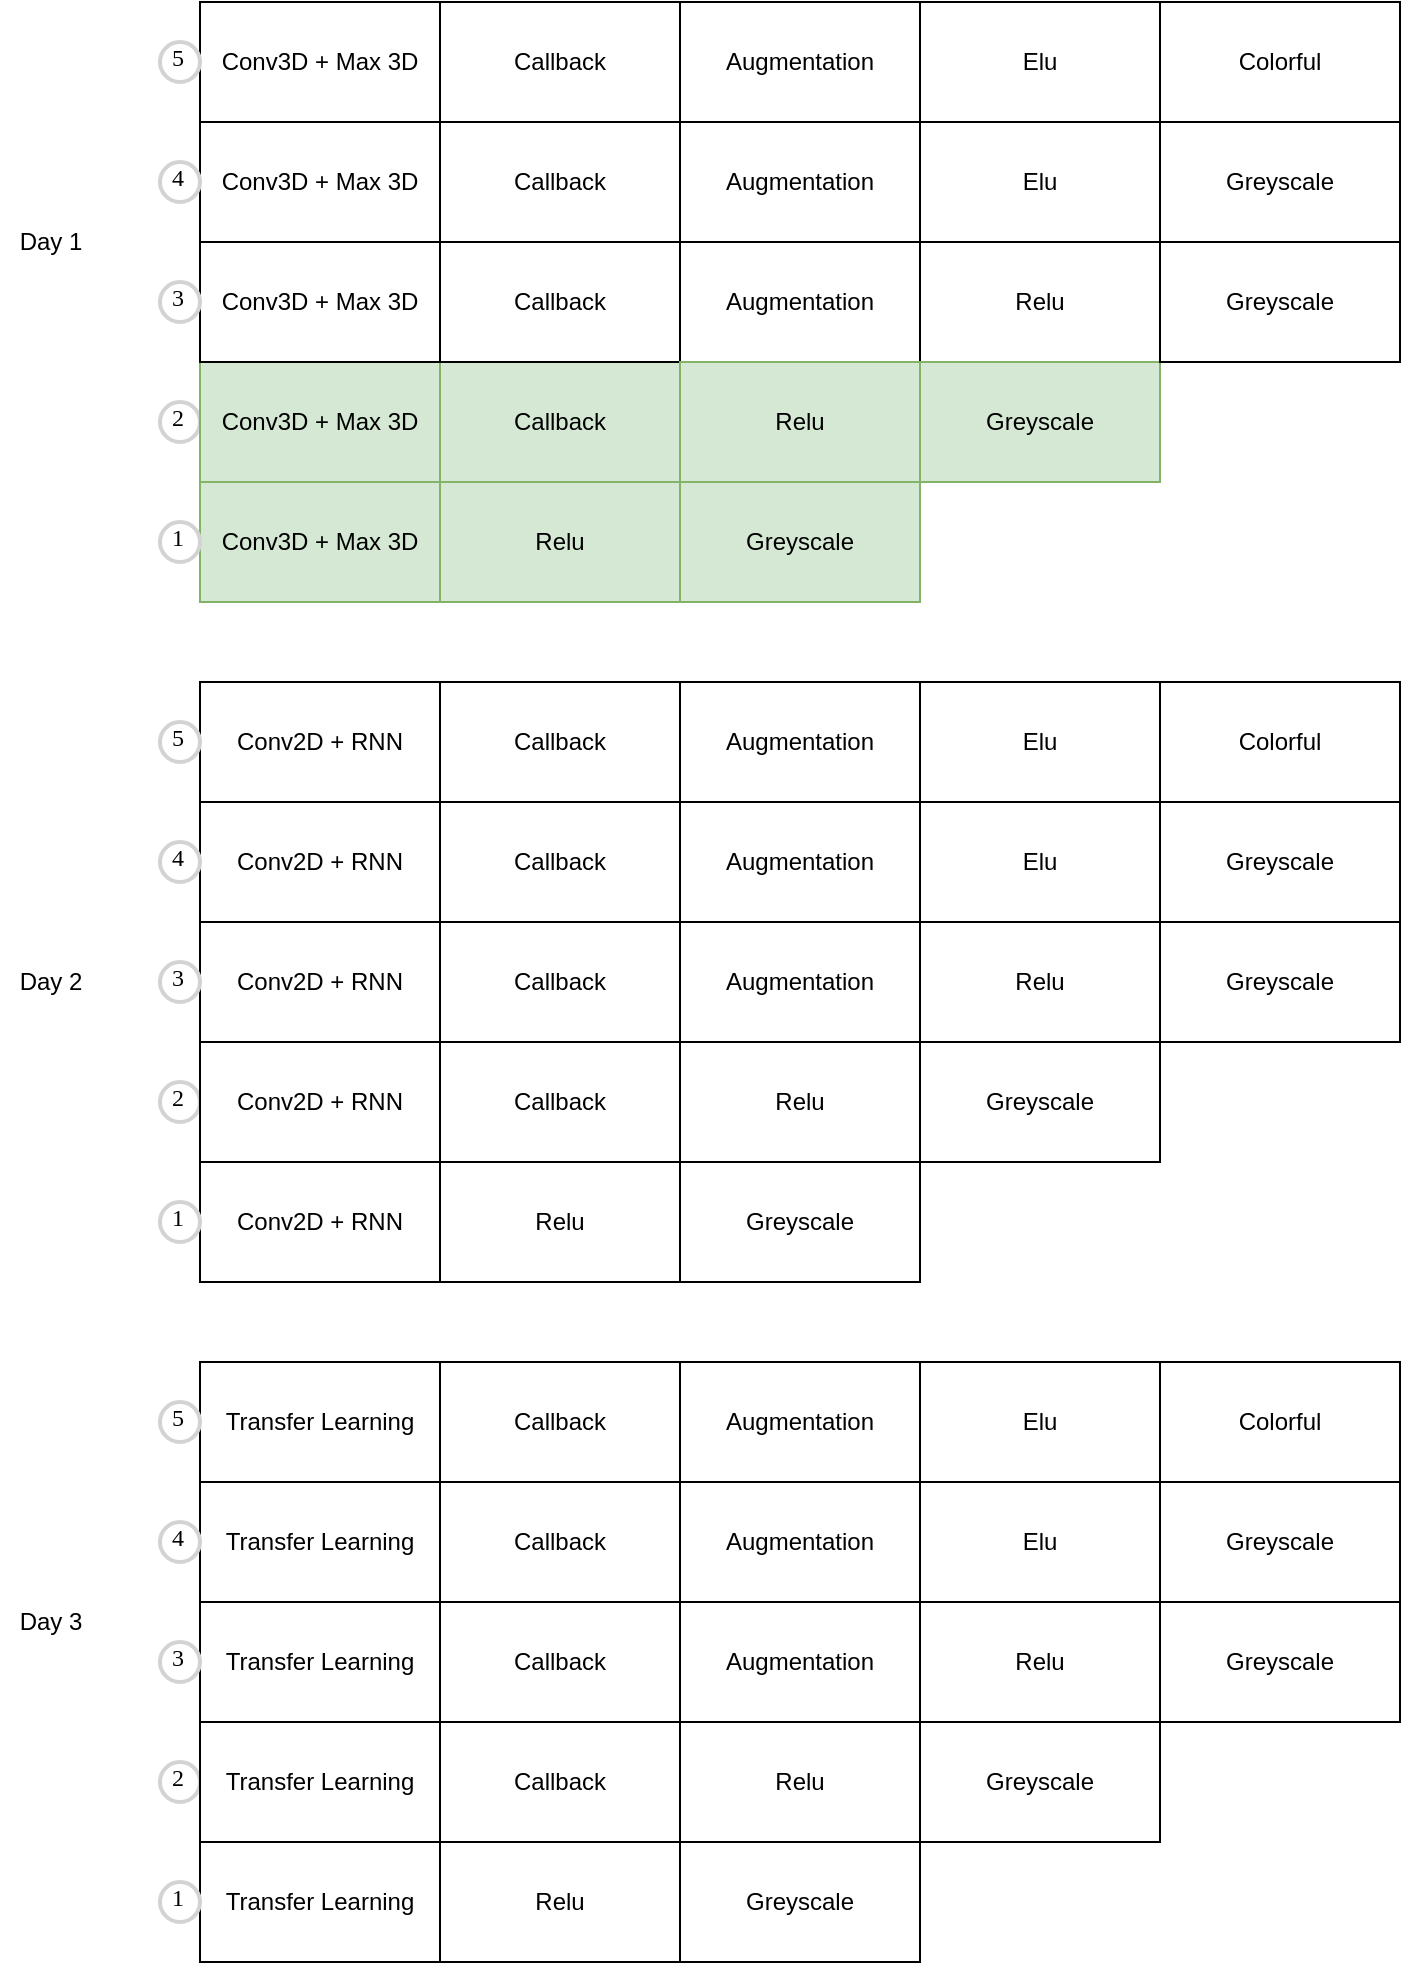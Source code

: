 <mxfile version="17.1.3" type="device"><diagram id="VVANImP7QKUxcp7OFHgu" name="Schedule"><mxGraphModel dx="946" dy="589" grid="1" gridSize="10" guides="1" tooltips="1" connect="1" arrows="1" fold="1" page="1" pageScale="1" pageWidth="850" pageHeight="1100" math="0" shadow="0"><root><mxCell id="0"/><mxCell id="1" parent="0"/><mxCell id="jnTAzcN_6Cwxo5qM4KM7-1" value="Conv3D + Max 3D" style="rounded=0;whiteSpace=wrap;html=1;fillColor=#d5e8d4;strokeColor=#82b366;" parent="1" vertex="1"><mxGeometry x="175" y="280" width="120" height="60" as="geometry"/></mxCell><mxCell id="jnTAzcN_6Cwxo5qM4KM7-2" value="Callback" style="rounded=0;whiteSpace=wrap;html=1;fillColor=#d5e8d4;strokeColor=#82b366;" parent="1" vertex="1"><mxGeometry x="295" y="220" width="120" height="60" as="geometry"/></mxCell><mxCell id="jnTAzcN_6Cwxo5qM4KM7-3" value="Augmentation" style="rounded=0;whiteSpace=wrap;html=1;" parent="1" vertex="1"><mxGeometry x="415" y="160" width="120" height="60" as="geometry"/></mxCell><mxCell id="jnTAzcN_6Cwxo5qM4KM7-4" value="Callback" style="rounded=0;whiteSpace=wrap;html=1;" parent="1" vertex="1"><mxGeometry x="295" y="160" width="120" height="60" as="geometry"/></mxCell><mxCell id="jnTAzcN_6Cwxo5qM4KM7-5" value="1" style="ellipse;whiteSpace=wrap;html=1;aspect=fixed;strokeWidth=2;fontFamily=Tahoma;spacingBottom=4;spacingRight=2;strokeColor=#d3d3d3;" parent="1" vertex="1"><mxGeometry x="155" y="300" width="20" height="20" as="geometry"/></mxCell><mxCell id="jnTAzcN_6Cwxo5qM4KM7-6" value="2" style="ellipse;whiteSpace=wrap;html=1;aspect=fixed;strokeWidth=2;fontFamily=Tahoma;spacingBottom=4;spacingRight=2;strokeColor=#d3d3d3;" parent="1" vertex="1"><mxGeometry x="155" y="240" width="20" height="20" as="geometry"/></mxCell><mxCell id="jnTAzcN_6Cwxo5qM4KM7-8" value="Conv3D + Max 3D" style="rounded=0;whiteSpace=wrap;html=1;fillColor=#d5e8d4;strokeColor=#82b366;" parent="1" vertex="1"><mxGeometry x="175" y="220" width="120" height="60" as="geometry"/></mxCell><mxCell id="jnTAzcN_6Cwxo5qM4KM7-9" value="Conv3D + Max 3D" style="rounded=0;whiteSpace=wrap;html=1;" parent="1" vertex="1"><mxGeometry x="175" y="160" width="120" height="60" as="geometry"/></mxCell><mxCell id="jnTAzcN_6Cwxo5qM4KM7-12" value="3" style="ellipse;whiteSpace=wrap;html=1;aspect=fixed;strokeWidth=2;fontFamily=Tahoma;spacingBottom=4;spacingRight=2;strokeColor=#d3d3d3;" parent="1" vertex="1"><mxGeometry x="155" y="180" width="20" height="20" as="geometry"/></mxCell><mxCell id="jnTAzcN_6Cwxo5qM4KM7-13" value="Augmentation" style="rounded=0;whiteSpace=wrap;html=1;" parent="1" vertex="1"><mxGeometry x="415" y="100" width="120" height="60" as="geometry"/></mxCell><mxCell id="jnTAzcN_6Cwxo5qM4KM7-14" value="Callback" style="rounded=0;whiteSpace=wrap;html=1;" parent="1" vertex="1"><mxGeometry x="295" y="100" width="120" height="60" as="geometry"/></mxCell><mxCell id="jnTAzcN_6Cwxo5qM4KM7-15" value="Conv3D + Max 3D" style="rounded=0;whiteSpace=wrap;html=1;" parent="1" vertex="1"><mxGeometry x="175" y="100" width="120" height="60" as="geometry"/></mxCell><mxCell id="jnTAzcN_6Cwxo5qM4KM7-16" value="Elu" style="rounded=0;whiteSpace=wrap;html=1;" parent="1" vertex="1"><mxGeometry x="535" y="100" width="120" height="60" as="geometry"/></mxCell><mxCell id="jnTAzcN_6Cwxo5qM4KM7-17" value="Relu" style="rounded=0;whiteSpace=wrap;html=1;fillColor=#d5e8d4;strokeColor=#82b366;" parent="1" vertex="1"><mxGeometry x="295" y="280" width="120" height="60" as="geometry"/></mxCell><mxCell id="jnTAzcN_6Cwxo5qM4KM7-18" value="Relu" style="rounded=0;whiteSpace=wrap;html=1;fillColor=#d5e8d4;strokeColor=#82b366;" parent="1" vertex="1"><mxGeometry x="415" y="220" width="120" height="60" as="geometry"/></mxCell><mxCell id="jnTAzcN_6Cwxo5qM4KM7-19" value="Relu" style="rounded=0;whiteSpace=wrap;html=1;" parent="1" vertex="1"><mxGeometry x="535" y="160" width="120" height="60" as="geometry"/></mxCell><mxCell id="jnTAzcN_6Cwxo5qM4KM7-20" value="4" style="ellipse;whiteSpace=wrap;html=1;aspect=fixed;strokeWidth=2;fontFamily=Tahoma;spacingBottom=4;spacingRight=2;strokeColor=#d3d3d3;" parent="1" vertex="1"><mxGeometry x="155" y="120" width="20" height="20" as="geometry"/></mxCell><mxCell id="jnTAzcN_6Cwxo5qM4KM7-21" value="Greyscale" style="rounded=0;whiteSpace=wrap;html=1;fillColor=#d5e8d4;strokeColor=#82b366;" parent="1" vertex="1"><mxGeometry x="415" y="280" width="120" height="60" as="geometry"/></mxCell><mxCell id="jnTAzcN_6Cwxo5qM4KM7-22" value="Greyscale" style="rounded=0;whiteSpace=wrap;html=1;fillColor=#d5e8d4;strokeColor=#82b366;" parent="1" vertex="1"><mxGeometry x="535" y="220" width="120" height="60" as="geometry"/></mxCell><mxCell id="jnTAzcN_6Cwxo5qM4KM7-23" value="Greyscale" style="rounded=0;whiteSpace=wrap;html=1;" parent="1" vertex="1"><mxGeometry x="655" y="160" width="120" height="60" as="geometry"/></mxCell><mxCell id="jnTAzcN_6Cwxo5qM4KM7-24" value="Greyscale" style="rounded=0;whiteSpace=wrap;html=1;" parent="1" vertex="1"><mxGeometry x="655" y="100" width="120" height="60" as="geometry"/></mxCell><mxCell id="jnTAzcN_6Cwxo5qM4KM7-25" value="Augmentation" style="rounded=0;whiteSpace=wrap;html=1;" parent="1" vertex="1"><mxGeometry x="415" y="40" width="120" height="60" as="geometry"/></mxCell><mxCell id="jnTAzcN_6Cwxo5qM4KM7-26" value="Callback" style="rounded=0;whiteSpace=wrap;html=1;" parent="1" vertex="1"><mxGeometry x="295" y="40" width="120" height="60" as="geometry"/></mxCell><mxCell id="jnTAzcN_6Cwxo5qM4KM7-27" value="Conv3D + Max 3D" style="rounded=0;whiteSpace=wrap;html=1;" parent="1" vertex="1"><mxGeometry x="175" y="40" width="120" height="60" as="geometry"/></mxCell><mxCell id="jnTAzcN_6Cwxo5qM4KM7-28" value="Elu" style="rounded=0;whiteSpace=wrap;html=1;" parent="1" vertex="1"><mxGeometry x="535" y="40" width="120" height="60" as="geometry"/></mxCell><mxCell id="jnTAzcN_6Cwxo5qM4KM7-29" value="Colorful" style="rounded=0;whiteSpace=wrap;html=1;" parent="1" vertex="1"><mxGeometry x="655" y="40" width="120" height="60" as="geometry"/></mxCell><mxCell id="jnTAzcN_6Cwxo5qM4KM7-31" value="5" style="ellipse;whiteSpace=wrap;html=1;aspect=fixed;strokeWidth=2;fontFamily=Tahoma;spacingBottom=4;spacingRight=2;strokeColor=#d3d3d3;" parent="1" vertex="1"><mxGeometry x="155" y="60" width="20" height="20" as="geometry"/></mxCell><mxCell id="jnTAzcN_6Cwxo5qM4KM7-32" value="Conv2D + RNN" style="rounded=0;whiteSpace=wrap;html=1;" parent="1" vertex="1"><mxGeometry x="175" y="620" width="120" height="60" as="geometry"/></mxCell><mxCell id="jnTAzcN_6Cwxo5qM4KM7-33" value="Callback" style="rounded=0;whiteSpace=wrap;html=1;" parent="1" vertex="1"><mxGeometry x="295" y="560" width="120" height="60" as="geometry"/></mxCell><mxCell id="jnTAzcN_6Cwxo5qM4KM7-34" value="Augmentation" style="rounded=0;whiteSpace=wrap;html=1;" parent="1" vertex="1"><mxGeometry x="415" y="500" width="120" height="60" as="geometry"/></mxCell><mxCell id="jnTAzcN_6Cwxo5qM4KM7-35" value="Callback" style="rounded=0;whiteSpace=wrap;html=1;" parent="1" vertex="1"><mxGeometry x="295" y="500" width="120" height="60" as="geometry"/></mxCell><mxCell id="jnTAzcN_6Cwxo5qM4KM7-36" value="1" style="ellipse;whiteSpace=wrap;html=1;aspect=fixed;strokeWidth=2;fontFamily=Tahoma;spacingBottom=4;spacingRight=2;strokeColor=#d3d3d3;" parent="1" vertex="1"><mxGeometry x="155" y="640" width="20" height="20" as="geometry"/></mxCell><mxCell id="jnTAzcN_6Cwxo5qM4KM7-37" value="2" style="ellipse;whiteSpace=wrap;html=1;aspect=fixed;strokeWidth=2;fontFamily=Tahoma;spacingBottom=4;spacingRight=2;strokeColor=#d3d3d3;" parent="1" vertex="1"><mxGeometry x="155" y="580" width="20" height="20" as="geometry"/></mxCell><mxCell id="jnTAzcN_6Cwxo5qM4KM7-38" value="Conv2D + RNN" style="rounded=0;whiteSpace=wrap;html=1;" parent="1" vertex="1"><mxGeometry x="175" y="560" width="120" height="60" as="geometry"/></mxCell><mxCell id="jnTAzcN_6Cwxo5qM4KM7-39" value="Conv2D + RNN" style="rounded=0;whiteSpace=wrap;html=1;" parent="1" vertex="1"><mxGeometry x="175" y="500" width="120" height="60" as="geometry"/></mxCell><mxCell id="jnTAzcN_6Cwxo5qM4KM7-40" value="3" style="ellipse;whiteSpace=wrap;html=1;aspect=fixed;strokeWidth=2;fontFamily=Tahoma;spacingBottom=4;spacingRight=2;strokeColor=#d3d3d3;" parent="1" vertex="1"><mxGeometry x="155" y="520" width="20" height="20" as="geometry"/></mxCell><mxCell id="jnTAzcN_6Cwxo5qM4KM7-41" value="Augmentation" style="rounded=0;whiteSpace=wrap;html=1;" parent="1" vertex="1"><mxGeometry x="415" y="440" width="120" height="60" as="geometry"/></mxCell><mxCell id="jnTAzcN_6Cwxo5qM4KM7-42" value="Callback" style="rounded=0;whiteSpace=wrap;html=1;" parent="1" vertex="1"><mxGeometry x="295" y="440" width="120" height="60" as="geometry"/></mxCell><mxCell id="jnTAzcN_6Cwxo5qM4KM7-43" value="Conv2D + RNN" style="rounded=0;whiteSpace=wrap;html=1;" parent="1" vertex="1"><mxGeometry x="175" y="440" width="120" height="60" as="geometry"/></mxCell><mxCell id="jnTAzcN_6Cwxo5qM4KM7-44" value="Elu" style="rounded=0;whiteSpace=wrap;html=1;" parent="1" vertex="1"><mxGeometry x="535" y="440" width="120" height="60" as="geometry"/></mxCell><mxCell id="jnTAzcN_6Cwxo5qM4KM7-45" value="Relu" style="rounded=0;whiteSpace=wrap;html=1;" parent="1" vertex="1"><mxGeometry x="295" y="620" width="120" height="60" as="geometry"/></mxCell><mxCell id="jnTAzcN_6Cwxo5qM4KM7-46" value="Relu" style="rounded=0;whiteSpace=wrap;html=1;" parent="1" vertex="1"><mxGeometry x="415" y="560" width="120" height="60" as="geometry"/></mxCell><mxCell id="jnTAzcN_6Cwxo5qM4KM7-47" value="Relu" style="rounded=0;whiteSpace=wrap;html=1;" parent="1" vertex="1"><mxGeometry x="535" y="500" width="120" height="60" as="geometry"/></mxCell><mxCell id="jnTAzcN_6Cwxo5qM4KM7-48" value="4" style="ellipse;whiteSpace=wrap;html=1;aspect=fixed;strokeWidth=2;fontFamily=Tahoma;spacingBottom=4;spacingRight=2;strokeColor=#d3d3d3;" parent="1" vertex="1"><mxGeometry x="155" y="460" width="20" height="20" as="geometry"/></mxCell><mxCell id="jnTAzcN_6Cwxo5qM4KM7-49" value="Greyscale" style="rounded=0;whiteSpace=wrap;html=1;" parent="1" vertex="1"><mxGeometry x="415" y="620" width="120" height="60" as="geometry"/></mxCell><mxCell id="jnTAzcN_6Cwxo5qM4KM7-50" value="Greyscale" style="rounded=0;whiteSpace=wrap;html=1;" parent="1" vertex="1"><mxGeometry x="535" y="560" width="120" height="60" as="geometry"/></mxCell><mxCell id="jnTAzcN_6Cwxo5qM4KM7-51" value="Greyscale" style="rounded=0;whiteSpace=wrap;html=1;" parent="1" vertex="1"><mxGeometry x="655" y="500" width="120" height="60" as="geometry"/></mxCell><mxCell id="jnTAzcN_6Cwxo5qM4KM7-52" value="Greyscale" style="rounded=0;whiteSpace=wrap;html=1;" parent="1" vertex="1"><mxGeometry x="655" y="440" width="120" height="60" as="geometry"/></mxCell><mxCell id="jnTAzcN_6Cwxo5qM4KM7-53" value="Augmentation" style="rounded=0;whiteSpace=wrap;html=1;" parent="1" vertex="1"><mxGeometry x="415" y="380" width="120" height="60" as="geometry"/></mxCell><mxCell id="jnTAzcN_6Cwxo5qM4KM7-54" value="Callback" style="rounded=0;whiteSpace=wrap;html=1;" parent="1" vertex="1"><mxGeometry x="295" y="380" width="120" height="60" as="geometry"/></mxCell><mxCell id="jnTAzcN_6Cwxo5qM4KM7-55" value="Conv2D + RNN" style="rounded=0;whiteSpace=wrap;html=1;" parent="1" vertex="1"><mxGeometry x="175" y="380" width="120" height="60" as="geometry"/></mxCell><mxCell id="jnTAzcN_6Cwxo5qM4KM7-56" value="Elu" style="rounded=0;whiteSpace=wrap;html=1;" parent="1" vertex="1"><mxGeometry x="535" y="380" width="120" height="60" as="geometry"/></mxCell><mxCell id="jnTAzcN_6Cwxo5qM4KM7-57" value="Colorful" style="rounded=0;whiteSpace=wrap;html=1;" parent="1" vertex="1"><mxGeometry x="655" y="380" width="120" height="60" as="geometry"/></mxCell><mxCell id="jnTAzcN_6Cwxo5qM4KM7-58" value="5" style="ellipse;whiteSpace=wrap;html=1;aspect=fixed;strokeWidth=2;fontFamily=Tahoma;spacingBottom=4;spacingRight=2;strokeColor=#d3d3d3;" parent="1" vertex="1"><mxGeometry x="155" y="400" width="20" height="20" as="geometry"/></mxCell><mxCell id="jnTAzcN_6Cwxo5qM4KM7-59" value="Transfer Learning" style="rounded=0;whiteSpace=wrap;html=1;" parent="1" vertex="1"><mxGeometry x="175" y="960" width="120" height="60" as="geometry"/></mxCell><mxCell id="jnTAzcN_6Cwxo5qM4KM7-60" value="Callback" style="rounded=0;whiteSpace=wrap;html=1;" parent="1" vertex="1"><mxGeometry x="295" y="900" width="120" height="60" as="geometry"/></mxCell><mxCell id="jnTAzcN_6Cwxo5qM4KM7-61" value="Augmentation" style="rounded=0;whiteSpace=wrap;html=1;" parent="1" vertex="1"><mxGeometry x="415" y="840" width="120" height="60" as="geometry"/></mxCell><mxCell id="jnTAzcN_6Cwxo5qM4KM7-62" value="Callback" style="rounded=0;whiteSpace=wrap;html=1;" parent="1" vertex="1"><mxGeometry x="295" y="840" width="120" height="60" as="geometry"/></mxCell><mxCell id="jnTAzcN_6Cwxo5qM4KM7-63" value="1" style="ellipse;whiteSpace=wrap;html=1;aspect=fixed;strokeWidth=2;fontFamily=Tahoma;spacingBottom=4;spacingRight=2;strokeColor=#d3d3d3;" parent="1" vertex="1"><mxGeometry x="155" y="980" width="20" height="20" as="geometry"/></mxCell><mxCell id="jnTAzcN_6Cwxo5qM4KM7-64" value="2" style="ellipse;whiteSpace=wrap;html=1;aspect=fixed;strokeWidth=2;fontFamily=Tahoma;spacingBottom=4;spacingRight=2;strokeColor=#d3d3d3;" parent="1" vertex="1"><mxGeometry x="155" y="920" width="20" height="20" as="geometry"/></mxCell><mxCell id="jnTAzcN_6Cwxo5qM4KM7-65" value="Transfer Learning" style="rounded=0;whiteSpace=wrap;html=1;" parent="1" vertex="1"><mxGeometry x="175" y="900" width="120" height="60" as="geometry"/></mxCell><mxCell id="jnTAzcN_6Cwxo5qM4KM7-66" value="Transfer Learning" style="rounded=0;whiteSpace=wrap;html=1;" parent="1" vertex="1"><mxGeometry x="175" y="840" width="120" height="60" as="geometry"/></mxCell><mxCell id="jnTAzcN_6Cwxo5qM4KM7-67" value="3" style="ellipse;whiteSpace=wrap;html=1;aspect=fixed;strokeWidth=2;fontFamily=Tahoma;spacingBottom=4;spacingRight=2;strokeColor=#d3d3d3;" parent="1" vertex="1"><mxGeometry x="155" y="860" width="20" height="20" as="geometry"/></mxCell><mxCell id="jnTAzcN_6Cwxo5qM4KM7-68" value="Augmentation" style="rounded=0;whiteSpace=wrap;html=1;" parent="1" vertex="1"><mxGeometry x="415" y="780" width="120" height="60" as="geometry"/></mxCell><mxCell id="jnTAzcN_6Cwxo5qM4KM7-69" value="Callback" style="rounded=0;whiteSpace=wrap;html=1;" parent="1" vertex="1"><mxGeometry x="295" y="780" width="120" height="60" as="geometry"/></mxCell><mxCell id="jnTAzcN_6Cwxo5qM4KM7-70" value="Transfer Learning" style="rounded=0;whiteSpace=wrap;html=1;" parent="1" vertex="1"><mxGeometry x="175" y="780" width="120" height="60" as="geometry"/></mxCell><mxCell id="jnTAzcN_6Cwxo5qM4KM7-71" value="Elu" style="rounded=0;whiteSpace=wrap;html=1;" parent="1" vertex="1"><mxGeometry x="535" y="780" width="120" height="60" as="geometry"/></mxCell><mxCell id="jnTAzcN_6Cwxo5qM4KM7-72" value="Relu" style="rounded=0;whiteSpace=wrap;html=1;" parent="1" vertex="1"><mxGeometry x="295" y="960" width="120" height="60" as="geometry"/></mxCell><mxCell id="jnTAzcN_6Cwxo5qM4KM7-73" value="Relu" style="rounded=0;whiteSpace=wrap;html=1;" parent="1" vertex="1"><mxGeometry x="415" y="900" width="120" height="60" as="geometry"/></mxCell><mxCell id="jnTAzcN_6Cwxo5qM4KM7-74" value="Relu" style="rounded=0;whiteSpace=wrap;html=1;" parent="1" vertex="1"><mxGeometry x="535" y="840" width="120" height="60" as="geometry"/></mxCell><mxCell id="jnTAzcN_6Cwxo5qM4KM7-75" value="4" style="ellipse;whiteSpace=wrap;html=1;aspect=fixed;strokeWidth=2;fontFamily=Tahoma;spacingBottom=4;spacingRight=2;strokeColor=#d3d3d3;" parent="1" vertex="1"><mxGeometry x="155" y="800" width="20" height="20" as="geometry"/></mxCell><mxCell id="jnTAzcN_6Cwxo5qM4KM7-76" value="Greyscale" style="rounded=0;whiteSpace=wrap;html=1;" parent="1" vertex="1"><mxGeometry x="415" y="960" width="120" height="60" as="geometry"/></mxCell><mxCell id="jnTAzcN_6Cwxo5qM4KM7-77" value="Greyscale" style="rounded=0;whiteSpace=wrap;html=1;" parent="1" vertex="1"><mxGeometry x="535" y="900" width="120" height="60" as="geometry"/></mxCell><mxCell id="jnTAzcN_6Cwxo5qM4KM7-78" value="Greyscale" style="rounded=0;whiteSpace=wrap;html=1;" parent="1" vertex="1"><mxGeometry x="655" y="840" width="120" height="60" as="geometry"/></mxCell><mxCell id="jnTAzcN_6Cwxo5qM4KM7-79" value="Greyscale" style="rounded=0;whiteSpace=wrap;html=1;" parent="1" vertex="1"><mxGeometry x="655" y="780" width="120" height="60" as="geometry"/></mxCell><mxCell id="jnTAzcN_6Cwxo5qM4KM7-80" value="Augmentation" style="rounded=0;whiteSpace=wrap;html=1;" parent="1" vertex="1"><mxGeometry x="415" y="720" width="120" height="60" as="geometry"/></mxCell><mxCell id="jnTAzcN_6Cwxo5qM4KM7-81" value="Callback" style="rounded=0;whiteSpace=wrap;html=1;" parent="1" vertex="1"><mxGeometry x="295" y="720" width="120" height="60" as="geometry"/></mxCell><mxCell id="jnTAzcN_6Cwxo5qM4KM7-82" value="Transfer Learning" style="rounded=0;whiteSpace=wrap;html=1;" parent="1" vertex="1"><mxGeometry x="175" y="720" width="120" height="60" as="geometry"/></mxCell><mxCell id="jnTAzcN_6Cwxo5qM4KM7-83" value="Elu" style="rounded=0;whiteSpace=wrap;html=1;" parent="1" vertex="1"><mxGeometry x="535" y="720" width="120" height="60" as="geometry"/></mxCell><mxCell id="jnTAzcN_6Cwxo5qM4KM7-84" value="Colorful" style="rounded=0;whiteSpace=wrap;html=1;" parent="1" vertex="1"><mxGeometry x="655" y="720" width="120" height="60" as="geometry"/></mxCell><mxCell id="jnTAzcN_6Cwxo5qM4KM7-85" value="5" style="ellipse;whiteSpace=wrap;html=1;aspect=fixed;strokeWidth=2;fontFamily=Tahoma;spacingBottom=4;spacingRight=2;strokeColor=#d3d3d3;" parent="1" vertex="1"><mxGeometry x="155" y="740" width="20" height="20" as="geometry"/></mxCell><mxCell id="jnTAzcN_6Cwxo5qM4KM7-86" value="Day 1" style="text;html=1;align=center;verticalAlign=middle;resizable=0;points=[];autosize=1;strokeColor=none;fillColor=none;" parent="1" vertex="1"><mxGeometry x="75" y="150" width="50" height="20" as="geometry"/></mxCell><mxCell id="jnTAzcN_6Cwxo5qM4KM7-87" value="Day 2" style="text;html=1;align=center;verticalAlign=middle;resizable=0;points=[];autosize=1;strokeColor=none;fillColor=none;" parent="1" vertex="1"><mxGeometry x="75" y="520" width="50" height="20" as="geometry"/></mxCell><mxCell id="jnTAzcN_6Cwxo5qM4KM7-88" value="Day 3" style="text;html=1;align=center;verticalAlign=middle;resizable=0;points=[];autosize=1;strokeColor=none;fillColor=none;" parent="1" vertex="1"><mxGeometry x="75" y="840" width="50" height="20" as="geometry"/></mxCell></root></mxGraphModel></diagram></mxfile>